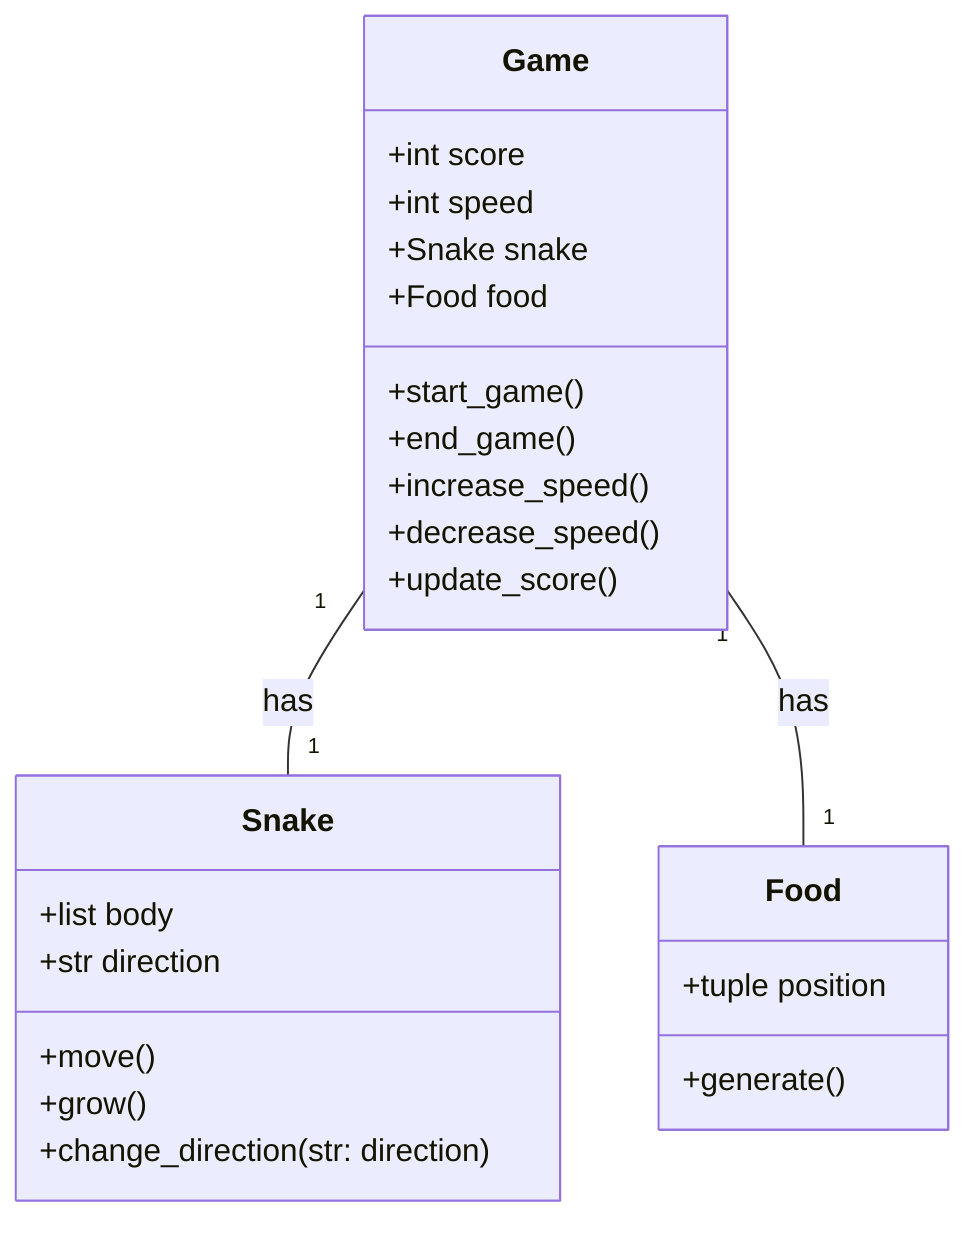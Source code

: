 classDiagram
    class Game{
        +int score
        +int speed
        +Snake snake
        +Food food
        +start_game()
        +end_game()
        +increase_speed()
        +decrease_speed()
        +update_score()
    }
    class Snake{
        +list body
        +str direction
        +move()
        +grow()
        +change_direction(str: direction)
    }
    class Food{
        +tuple position
        +generate()
    }
    Game "1" -- "1" Snake: has
    Game "1" -- "1" Food: has